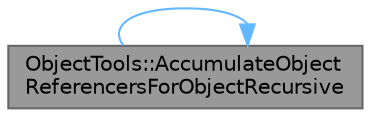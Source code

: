 digraph "ObjectTools::AccumulateObjectReferencersForObjectRecursive"
{
 // INTERACTIVE_SVG=YES
 // LATEX_PDF_SIZE
  bgcolor="transparent";
  edge [fontname=Helvetica,fontsize=10,labelfontname=Helvetica,labelfontsize=10];
  node [fontname=Helvetica,fontsize=10,shape=box,height=0.2,width=0.4];
  rankdir="LR";
  Node1 [id="Node000001",label="ObjectTools::AccumulateObject\lReferencersForObjectRecursive",height=0.2,width=0.4,color="gray40", fillcolor="grey60", style="filled", fontcolor="black",tooltip="Recursively add the objects referencers to a single array."];
  Node1 -> Node1 [id="edge1_Node000001_Node000001",color="steelblue1",style="solid",tooltip=" "];
}
